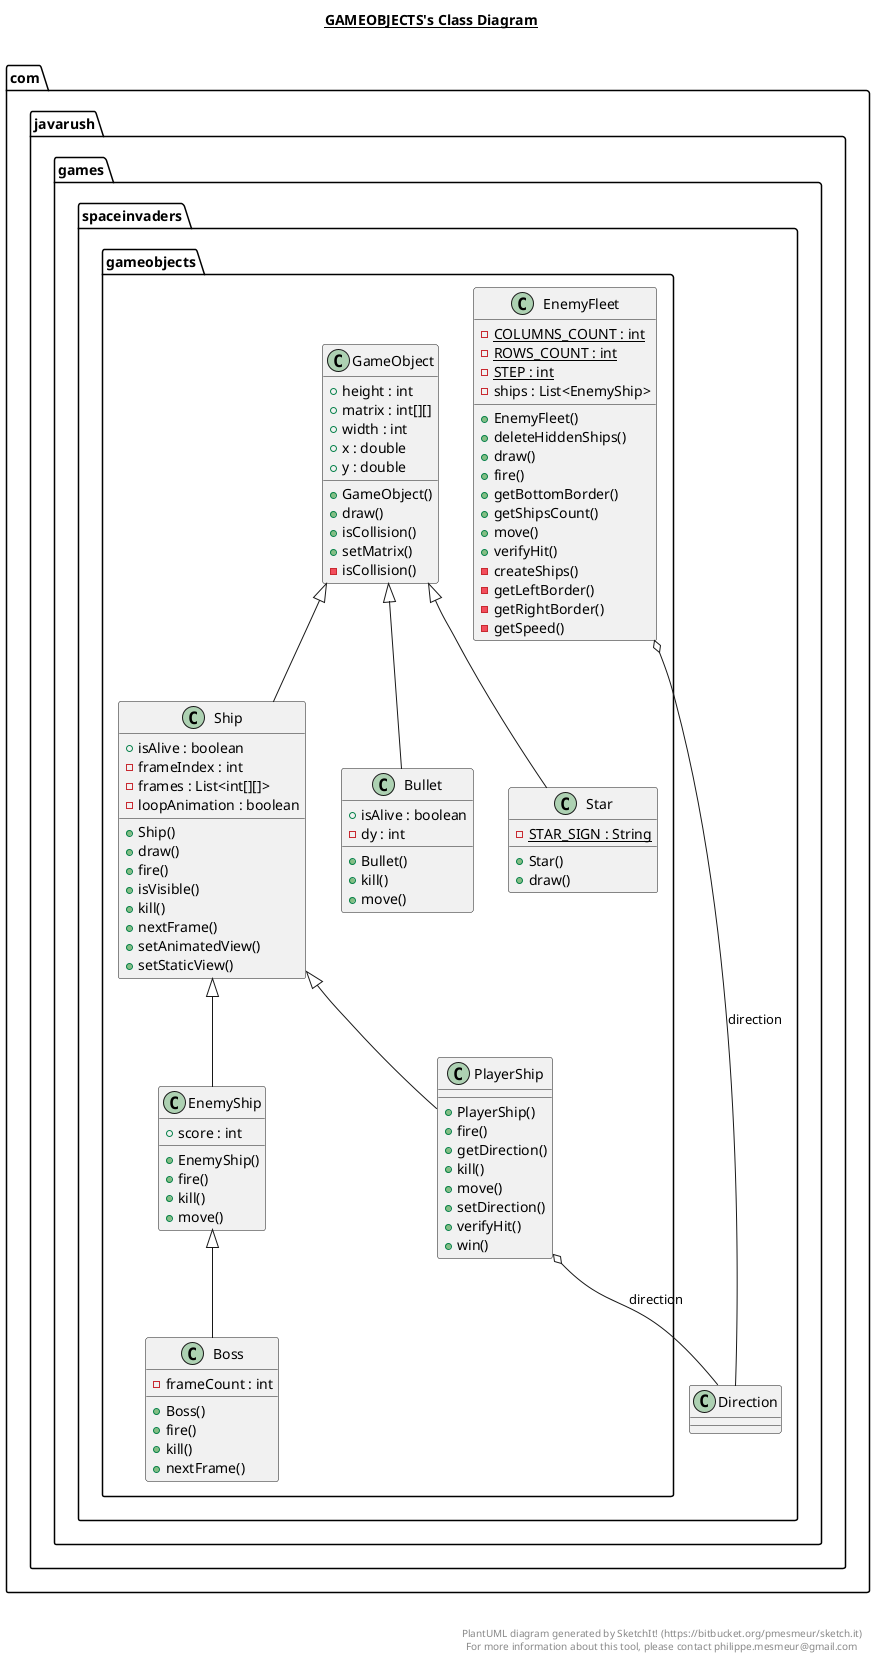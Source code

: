 @startuml

title __GAMEOBJECTS's Class Diagram__\n

  namespace com.javarush.games.spaceinvaders {
    namespace gameobjects {
      class com.javarush.games.spaceinvaders.gameobjects.Boss {
          - frameCount : int
          + Boss()
          + fire()
          + kill()
          + nextFrame()
      }
    }
  }
  

  namespace com.javarush.games.spaceinvaders {
    namespace gameobjects {
      class com.javarush.games.spaceinvaders.gameobjects.Bullet {
          + isAlive : boolean
          - dy : int
          + Bullet()
          + kill()
          + move()
      }
    }
  }
  

  namespace com.javarush.games.spaceinvaders {
    namespace gameobjects {
      class com.javarush.games.spaceinvaders.gameobjects.EnemyFleet {
          {static} - COLUMNS_COUNT : int
          {static} - ROWS_COUNT : int
          {static} - STEP : int
          - ships : List<EnemyShip>
          + EnemyFleet()
          + deleteHiddenShips()
          + draw()
          + fire()
          + getBottomBorder()
          + getShipsCount()
          + move()
          + verifyHit()
          - createShips()
          - getLeftBorder()
          - getRightBorder()
          - getSpeed()
      }
    }
  }
  

  namespace com.javarush.games.spaceinvaders {
    namespace gameobjects {
      class com.javarush.games.spaceinvaders.gameobjects.EnemyShip {
          + score : int
          + EnemyShip()
          + fire()
          + kill()
          + move()
      }
    }
  }
  

  namespace com.javarush.games.spaceinvaders {
    namespace gameobjects {
      class com.javarush.games.spaceinvaders.gameobjects.GameObject {
          + height : int
          + matrix : int[][]
          + width : int
          + x : double
          + y : double
          + GameObject()
          + draw()
          + isCollision()
          + setMatrix()
          - isCollision()
      }
    }
  }
  

  namespace com.javarush.games.spaceinvaders {
    namespace gameobjects {
      class com.javarush.games.spaceinvaders.gameobjects.PlayerShip {
          + PlayerShip()
          + fire()
          + getDirection()
          + kill()
          + move()
          + setDirection()
          + verifyHit()
          + win()
      }
    }
  }
  

  namespace com.javarush.games.spaceinvaders {
    namespace gameobjects {
      class com.javarush.games.spaceinvaders.gameobjects.Ship {
          + isAlive : boolean
          - frameIndex : int
          - frames : List<int[][]>
          - loopAnimation : boolean
          + Ship()
          + draw()
          + fire()
          + isVisible()
          + kill()
          + nextFrame()
          + setAnimatedView()
          + setStaticView()
      }
    }
  }
  

  namespace com.javarush.games.spaceinvaders {
    namespace gameobjects {
      class com.javarush.games.spaceinvaders.gameobjects.Star {
          {static} - STAR_SIGN : String
          + Star()
          + draw()
      }
    }
  }
  

  com.javarush.games.spaceinvaders.gameobjects.Boss -up-|> com.javarush.games.spaceinvaders.gameobjects.EnemyShip
  com.javarush.games.spaceinvaders.gameobjects.Bullet -up-|> com.javarush.games.spaceinvaders.gameobjects.GameObject
  com.javarush.games.spaceinvaders.gameobjects.EnemyFleet o-- com.javarush.games.spaceinvaders.Direction : direction
  com.javarush.games.spaceinvaders.gameobjects.EnemyShip -up-|> com.javarush.games.spaceinvaders.gameobjects.Ship
  com.javarush.games.spaceinvaders.gameobjects.PlayerShip -up-|> com.javarush.games.spaceinvaders.gameobjects.Ship
  com.javarush.games.spaceinvaders.gameobjects.PlayerShip o-- com.javarush.games.spaceinvaders.Direction : direction
  com.javarush.games.spaceinvaders.gameobjects.Ship -up-|> com.javarush.games.spaceinvaders.gameobjects.GameObject
  com.javarush.games.spaceinvaders.gameobjects.Star -up-|> com.javarush.games.spaceinvaders.gameobjects.GameObject


right footer


PlantUML diagram generated by SketchIt! (https://bitbucket.org/pmesmeur/sketch.it)
For more information about this tool, please contact philippe.mesmeur@gmail.com
endfooter

@enduml
